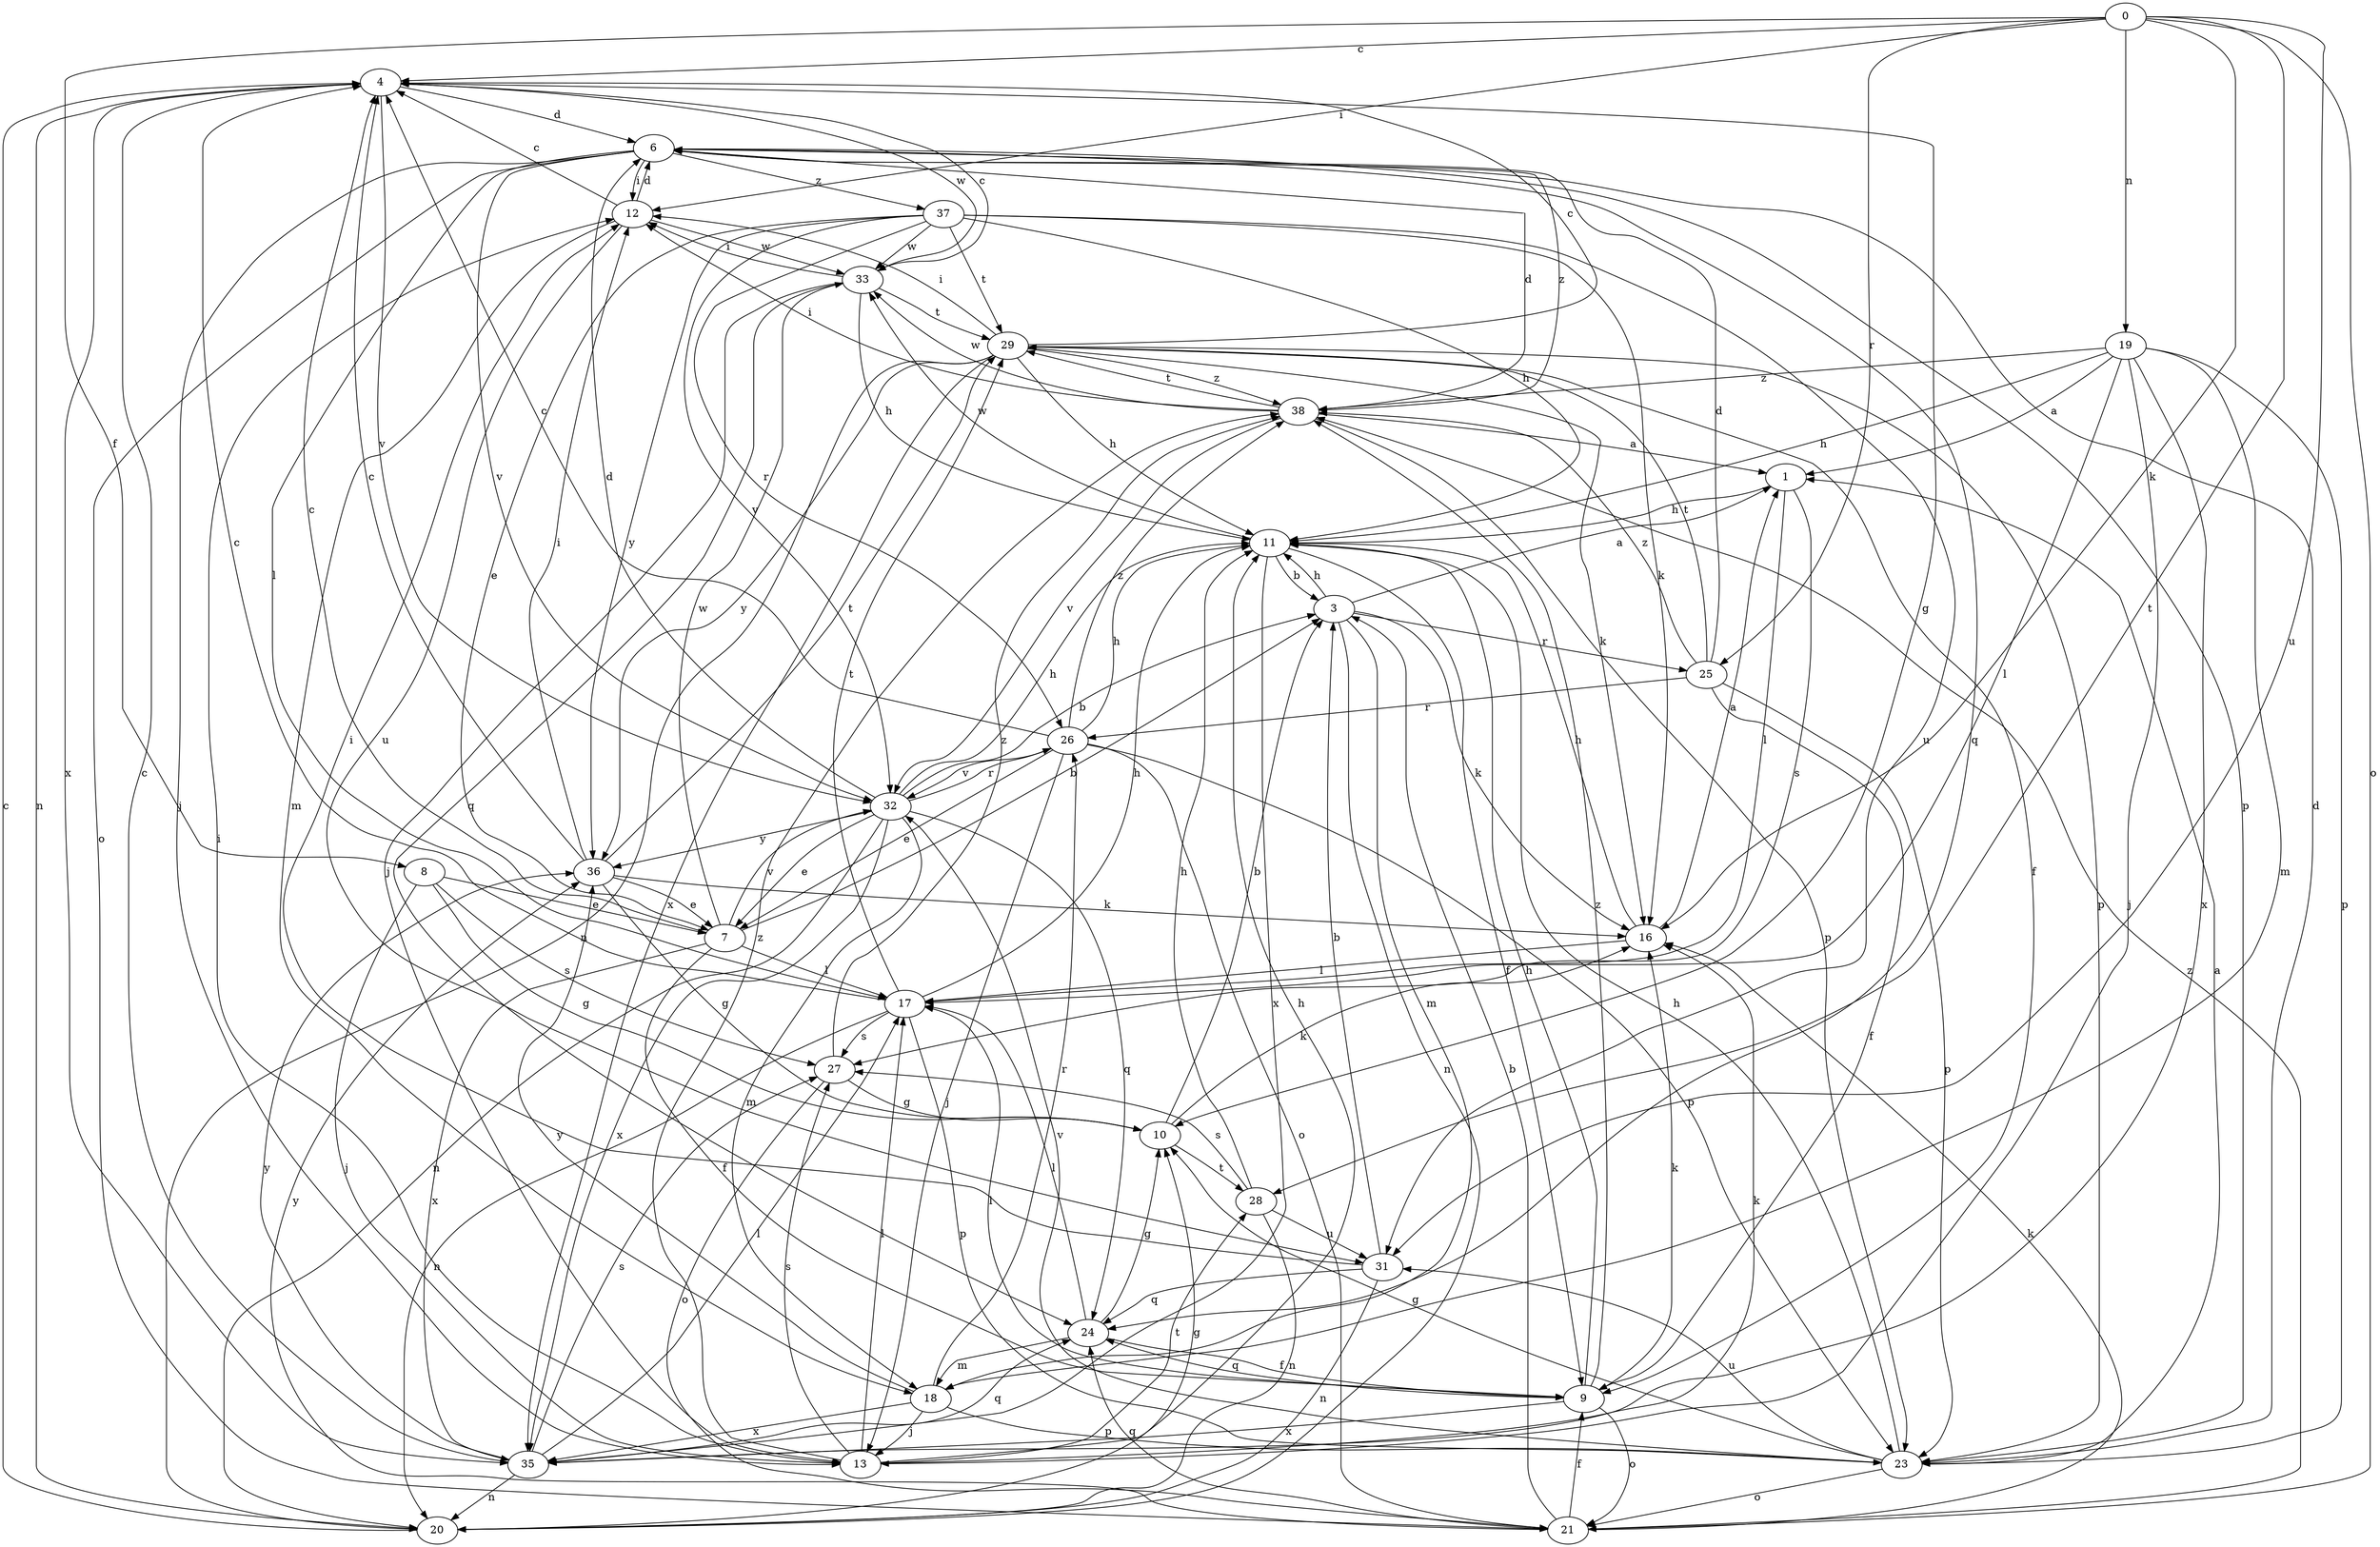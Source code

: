 strict digraph  {
0;
1;
3;
4;
6;
7;
8;
9;
10;
11;
12;
13;
16;
17;
18;
19;
20;
21;
23;
24;
25;
26;
27;
28;
29;
31;
32;
33;
35;
36;
37;
38;
0 -> 4  [label=c];
0 -> 8  [label=f];
0 -> 12  [label=i];
0 -> 16  [label=k];
0 -> 19  [label=n];
0 -> 21  [label=o];
0 -> 25  [label=r];
0 -> 28  [label=t];
0 -> 31  [label=u];
1 -> 11  [label=h];
1 -> 17  [label=l];
1 -> 27  [label=s];
3 -> 1  [label=a];
3 -> 11  [label=h];
3 -> 16  [label=k];
3 -> 18  [label=m];
3 -> 20  [label=n];
3 -> 25  [label=r];
4 -> 6  [label=d];
4 -> 10  [label=g];
4 -> 20  [label=n];
4 -> 32  [label=v];
4 -> 33  [label=w];
4 -> 35  [label=x];
6 -> 12  [label=i];
6 -> 13  [label=j];
6 -> 17  [label=l];
6 -> 21  [label=o];
6 -> 23  [label=p];
6 -> 24  [label=q];
6 -> 32  [label=v];
6 -> 37  [label=z];
6 -> 38  [label=z];
7 -> 3  [label=b];
7 -> 4  [label=c];
7 -> 9  [label=f];
7 -> 17  [label=l];
7 -> 32  [label=v];
7 -> 33  [label=w];
7 -> 35  [label=x];
8 -> 7  [label=e];
8 -> 10  [label=g];
8 -> 13  [label=j];
8 -> 27  [label=s];
9 -> 11  [label=h];
9 -> 16  [label=k];
9 -> 17  [label=l];
9 -> 21  [label=o];
9 -> 24  [label=q];
9 -> 35  [label=x];
9 -> 38  [label=z];
10 -> 3  [label=b];
10 -> 16  [label=k];
10 -> 28  [label=t];
11 -> 3  [label=b];
11 -> 9  [label=f];
11 -> 33  [label=w];
11 -> 35  [label=x];
12 -> 4  [label=c];
12 -> 6  [label=d];
12 -> 18  [label=m];
12 -> 31  [label=u];
12 -> 33  [label=w];
13 -> 11  [label=h];
13 -> 12  [label=i];
13 -> 16  [label=k];
13 -> 17  [label=l];
13 -> 27  [label=s];
13 -> 28  [label=t];
13 -> 38  [label=z];
16 -> 1  [label=a];
16 -> 11  [label=h];
16 -> 17  [label=l];
17 -> 4  [label=c];
17 -> 11  [label=h];
17 -> 20  [label=n];
17 -> 23  [label=p];
17 -> 27  [label=s];
17 -> 29  [label=t];
18 -> 13  [label=j];
18 -> 23  [label=p];
18 -> 26  [label=r];
18 -> 35  [label=x];
18 -> 36  [label=y];
19 -> 1  [label=a];
19 -> 11  [label=h];
19 -> 13  [label=j];
19 -> 17  [label=l];
19 -> 18  [label=m];
19 -> 23  [label=p];
19 -> 35  [label=x];
19 -> 38  [label=z];
20 -> 4  [label=c];
20 -> 10  [label=g];
21 -> 3  [label=b];
21 -> 9  [label=f];
21 -> 16  [label=k];
21 -> 24  [label=q];
21 -> 36  [label=y];
21 -> 38  [label=z];
23 -> 1  [label=a];
23 -> 6  [label=d];
23 -> 10  [label=g];
23 -> 11  [label=h];
23 -> 21  [label=o];
23 -> 31  [label=u];
23 -> 32  [label=v];
24 -> 9  [label=f];
24 -> 10  [label=g];
24 -> 17  [label=l];
24 -> 18  [label=m];
25 -> 6  [label=d];
25 -> 9  [label=f];
25 -> 23  [label=p];
25 -> 26  [label=r];
25 -> 29  [label=t];
25 -> 38  [label=z];
26 -> 4  [label=c];
26 -> 7  [label=e];
26 -> 11  [label=h];
26 -> 13  [label=j];
26 -> 21  [label=o];
26 -> 23  [label=p];
26 -> 32  [label=v];
26 -> 38  [label=z];
27 -> 10  [label=g];
27 -> 21  [label=o];
27 -> 38  [label=z];
28 -> 11  [label=h];
28 -> 20  [label=n];
28 -> 27  [label=s];
28 -> 31  [label=u];
29 -> 4  [label=c];
29 -> 9  [label=f];
29 -> 11  [label=h];
29 -> 12  [label=i];
29 -> 16  [label=k];
29 -> 20  [label=n];
29 -> 23  [label=p];
29 -> 35  [label=x];
29 -> 36  [label=y];
29 -> 38  [label=z];
31 -> 3  [label=b];
31 -> 12  [label=i];
31 -> 20  [label=n];
31 -> 24  [label=q];
32 -> 3  [label=b];
32 -> 6  [label=d];
32 -> 7  [label=e];
32 -> 11  [label=h];
32 -> 18  [label=m];
32 -> 20  [label=n];
32 -> 24  [label=q];
32 -> 26  [label=r];
32 -> 35  [label=x];
32 -> 36  [label=y];
33 -> 4  [label=c];
33 -> 11  [label=h];
33 -> 12  [label=i];
33 -> 13  [label=j];
33 -> 24  [label=q];
33 -> 29  [label=t];
35 -> 4  [label=c];
35 -> 17  [label=l];
35 -> 20  [label=n];
35 -> 24  [label=q];
35 -> 27  [label=s];
35 -> 36  [label=y];
36 -> 4  [label=c];
36 -> 7  [label=e];
36 -> 10  [label=g];
36 -> 12  [label=i];
36 -> 16  [label=k];
36 -> 29  [label=t];
37 -> 7  [label=e];
37 -> 11  [label=h];
37 -> 16  [label=k];
37 -> 26  [label=r];
37 -> 29  [label=t];
37 -> 31  [label=u];
37 -> 32  [label=v];
37 -> 33  [label=w];
37 -> 36  [label=y];
38 -> 1  [label=a];
38 -> 6  [label=d];
38 -> 12  [label=i];
38 -> 23  [label=p];
38 -> 29  [label=t];
38 -> 32  [label=v];
38 -> 33  [label=w];
}
